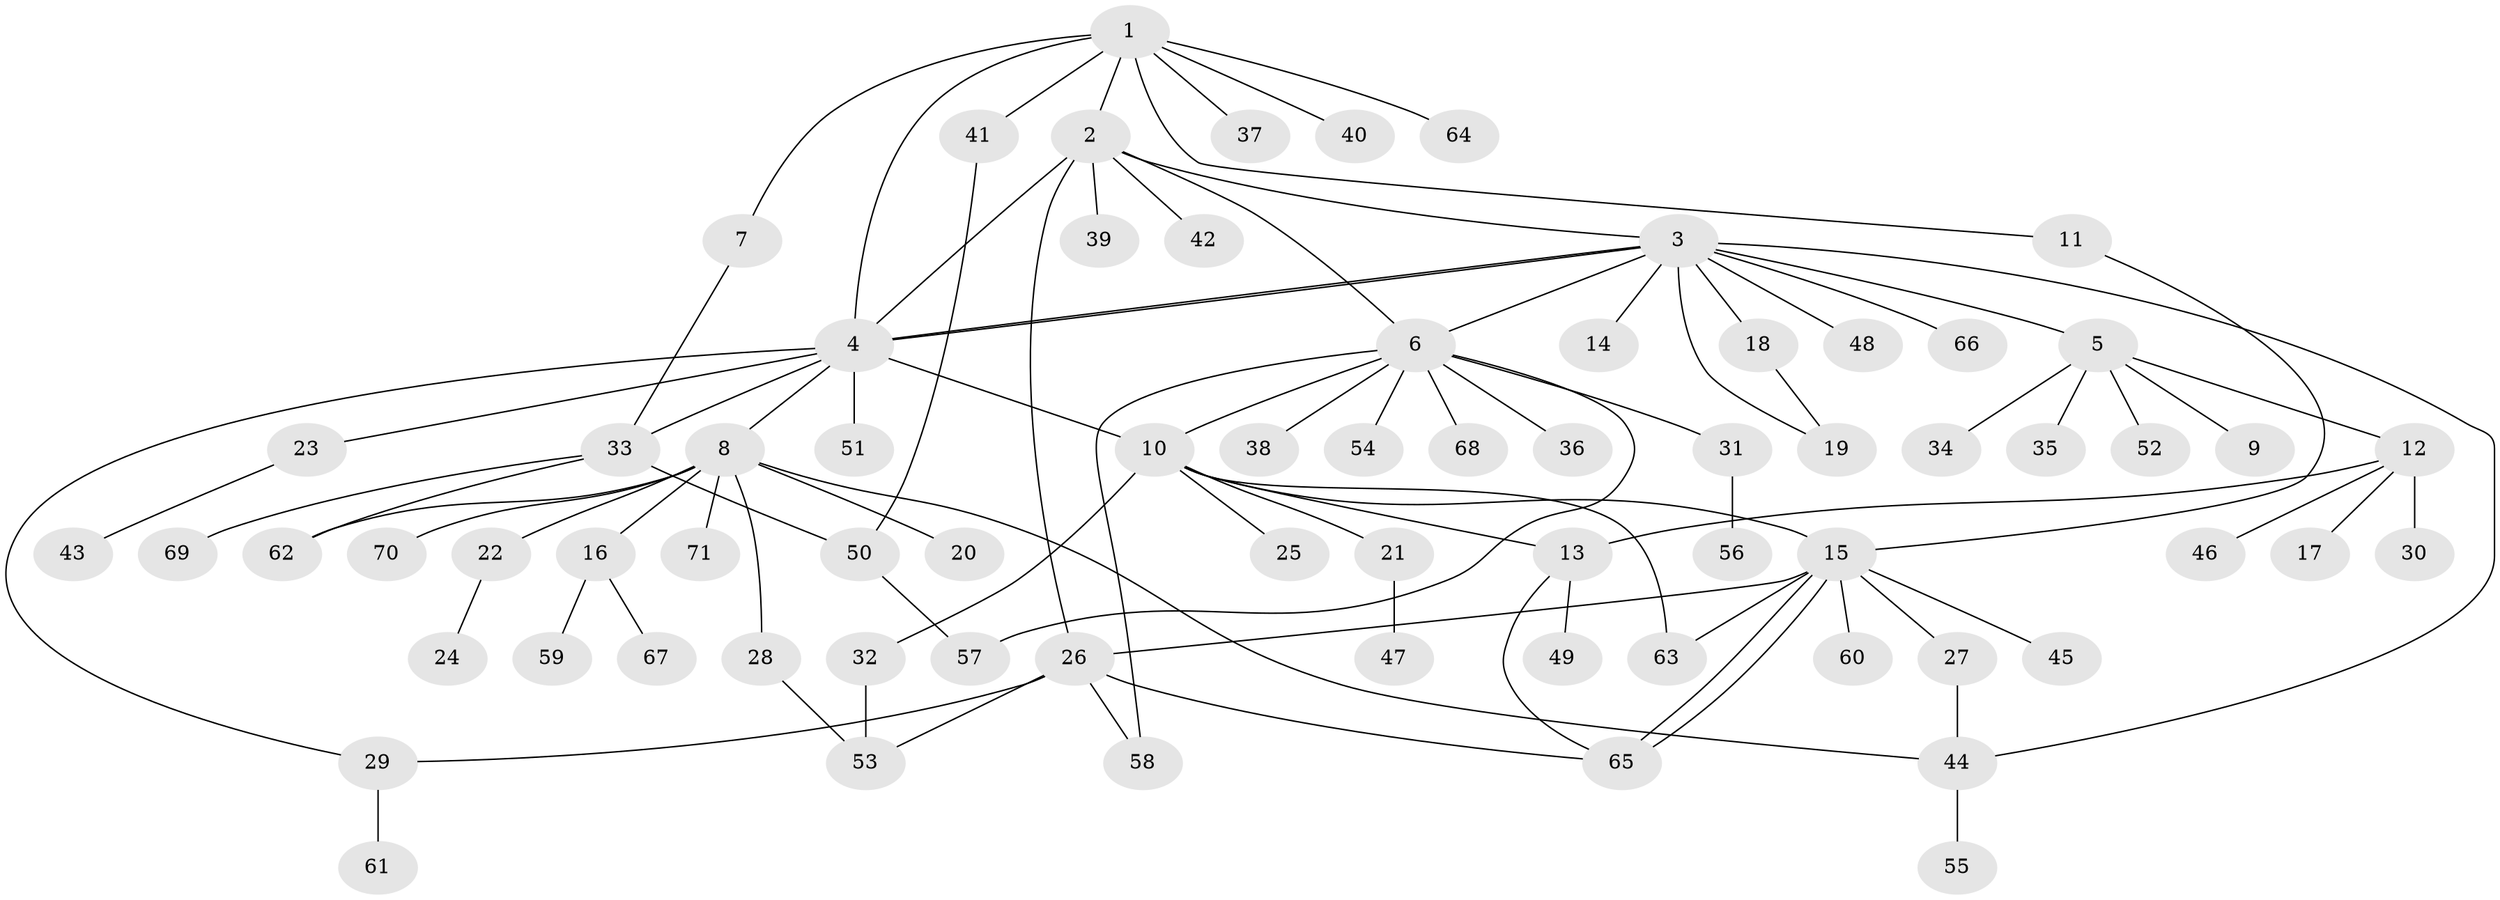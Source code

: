 // Generated by graph-tools (version 1.1) at 2025/49/03/09/25 03:49:50]
// undirected, 71 vertices, 93 edges
graph export_dot {
graph [start="1"]
  node [color=gray90,style=filled];
  1;
  2;
  3;
  4;
  5;
  6;
  7;
  8;
  9;
  10;
  11;
  12;
  13;
  14;
  15;
  16;
  17;
  18;
  19;
  20;
  21;
  22;
  23;
  24;
  25;
  26;
  27;
  28;
  29;
  30;
  31;
  32;
  33;
  34;
  35;
  36;
  37;
  38;
  39;
  40;
  41;
  42;
  43;
  44;
  45;
  46;
  47;
  48;
  49;
  50;
  51;
  52;
  53;
  54;
  55;
  56;
  57;
  58;
  59;
  60;
  61;
  62;
  63;
  64;
  65;
  66;
  67;
  68;
  69;
  70;
  71;
  1 -- 2;
  1 -- 4;
  1 -- 7;
  1 -- 11;
  1 -- 37;
  1 -- 40;
  1 -- 41;
  1 -- 64;
  2 -- 3;
  2 -- 4;
  2 -- 6;
  2 -- 26;
  2 -- 39;
  2 -- 42;
  3 -- 4;
  3 -- 4;
  3 -- 5;
  3 -- 6;
  3 -- 14;
  3 -- 18;
  3 -- 19;
  3 -- 44;
  3 -- 48;
  3 -- 66;
  4 -- 8;
  4 -- 10;
  4 -- 23;
  4 -- 29;
  4 -- 33;
  4 -- 51;
  5 -- 9;
  5 -- 12;
  5 -- 34;
  5 -- 35;
  5 -- 52;
  6 -- 10;
  6 -- 31;
  6 -- 36;
  6 -- 38;
  6 -- 54;
  6 -- 57;
  6 -- 58;
  6 -- 68;
  7 -- 33;
  8 -- 16;
  8 -- 20;
  8 -- 22;
  8 -- 28;
  8 -- 44;
  8 -- 62;
  8 -- 70;
  8 -- 71;
  10 -- 13;
  10 -- 15;
  10 -- 21;
  10 -- 25;
  10 -- 32;
  10 -- 63;
  11 -- 15;
  12 -- 13;
  12 -- 17;
  12 -- 30;
  12 -- 46;
  13 -- 49;
  13 -- 65;
  15 -- 26;
  15 -- 27;
  15 -- 45;
  15 -- 60;
  15 -- 63;
  15 -- 65;
  15 -- 65;
  16 -- 59;
  16 -- 67;
  18 -- 19;
  21 -- 47;
  22 -- 24;
  23 -- 43;
  26 -- 29;
  26 -- 53;
  26 -- 58;
  26 -- 65;
  27 -- 44;
  28 -- 53;
  29 -- 61;
  31 -- 56;
  32 -- 53;
  33 -- 50;
  33 -- 62;
  33 -- 69;
  41 -- 50;
  44 -- 55;
  50 -- 57;
}
